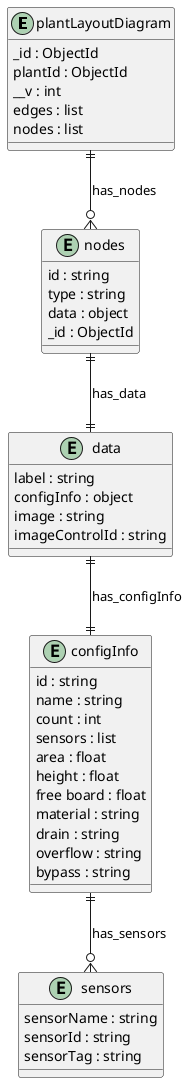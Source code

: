 @startuml plantLayoutDiagram_Diagram

entity "plantLayoutDiagram" as plantLayoutDiagram {
  _id : ObjectId
  plantId : ObjectId
  __v : int
  edges : list
  nodes : list
}

entity "nodes" as nodes {
  id : string
  type : string
  data : object
  _id : ObjectId
}

entity "data" as data {
  label : string
  configInfo : object
  image : string
  imageControlId : string
}

entity "configInfo" as configInfo {
  id : string
  name : string
  count : int
  sensors : list
  area : float
  height : float
  free board : float
  material : string
  drain : string
  overflow : string
  bypass : string
}

entity "sensors" as sensors {
  sensorName : string
  sensorId : string
  sensorTag : string
}

' // Relationships
plantLayoutDiagram ||--o{ nodes : has_nodes
nodes ||--|| data : has_data
data ||--|| configInfo : has_configInfo
configInfo ||--o{ sensors : has_sensors
@enduml